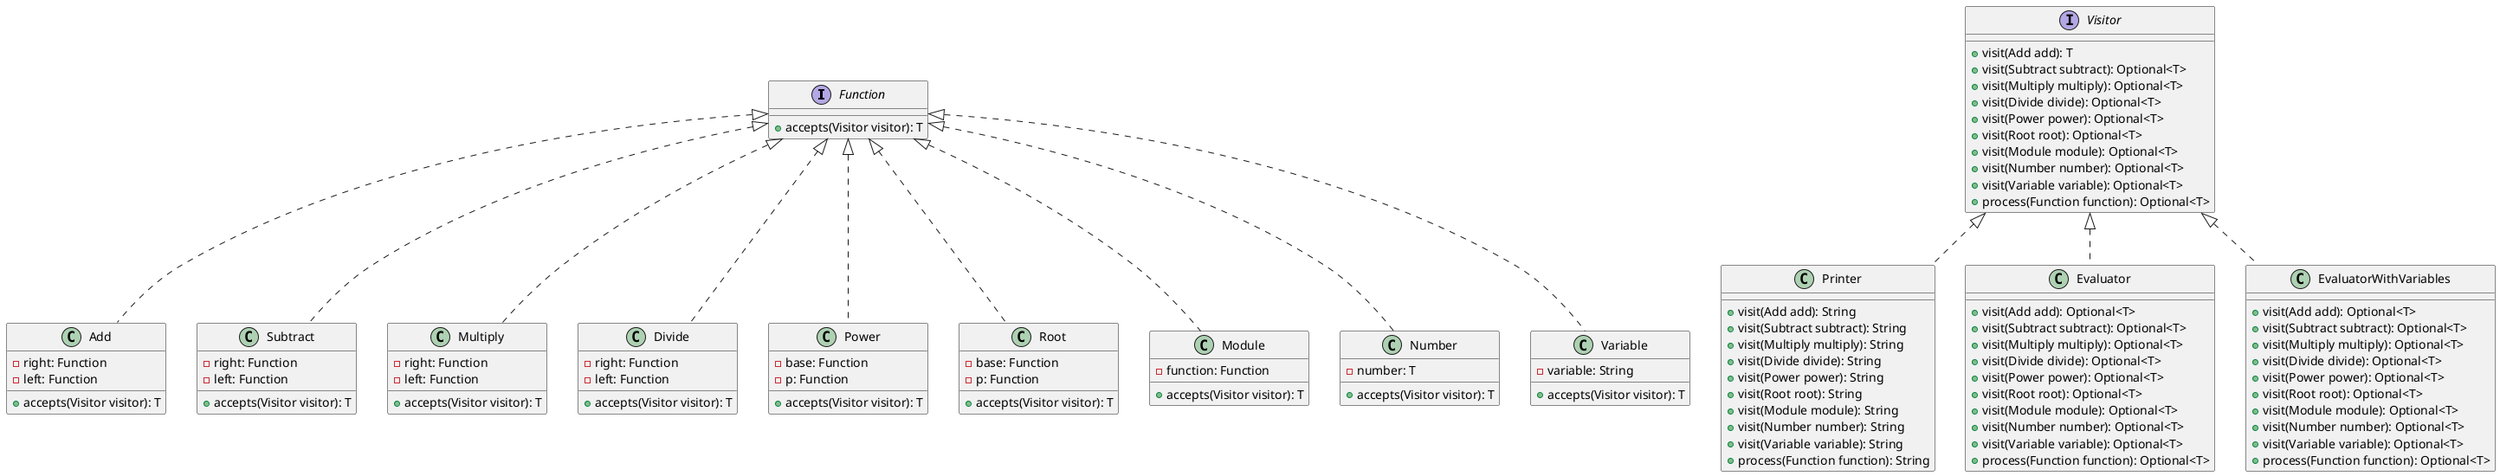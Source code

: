 @startuml "formula"
interface Function{
    +accepts(Visitor visitor): T
}

class Add implements Function{
    -right: Function
    -left: Function
    +accepts(Visitor visitor): T
}

class Subtract implements Function{
    -right: Function
    -left: Function
    +accepts(Visitor visitor): T
}

class Multiply implements Function{
    -right: Function
    -left: Function
    +accepts(Visitor visitor): T
}

class Divide implements Function{
    -right: Function
    -left: Function
    +accepts(Visitor visitor): T
}

class Power implements Function{
    -base: Function
    -p: Function
    +accepts(Visitor visitor): T
}

class Root implements Function{
    -base: Function
    -p: Function
    +accepts(Visitor visitor): T
}

class Module implements Function{
    -function: Function
    +accepts(Visitor visitor): T
}

class Number implements Function{
    -number: T
    +accepts(Visitor visitor): T
}

class Variable implements Function{
    -variable: String
    +accepts(Visitor visitor): T
}

interface Visitor{
    +visit(Add add): T
    +visit(Subtract subtract): Optional<T>
    +visit(Multiply multiply): Optional<T>
    +visit(Divide divide): Optional<T>
    +visit(Power power): Optional<T>
    +visit(Root root): Optional<T>
    +visit(Module module): Optional<T>
    +visit(Number number): Optional<T>
    +visit(Variable variable): Optional<T>
    +process(Function function): Optional<T>
}

class Printer implements Visitor{
    +visit(Add add): String
    +visit(Subtract subtract): String
    +visit(Multiply multiply): String
    +visit(Divide divide): String
    +visit(Power power): String
    +visit(Root root): String
    +visit(Module module): String
    +visit(Number number): String
    +visit(Variable variable): String
    +process(Function function): String
}

class Evaluator implements Visitor{
    +visit(Add add): Optional<T>
    +visit(Subtract subtract): Optional<T>
    +visit(Multiply multiply): Optional<T>
    +visit(Divide divide): Optional<T>
    +visit(Power power): Optional<T>
    +visit(Root root): Optional<T>
    +visit(Module module): Optional<T>
    +visit(Number number): Optional<T>
    +visit(Variable variable): Optional<T>
    +process(Function function): Optional<T>
}

class EvaluatorWithVariables implements Visitor{
    +visit(Add add): Optional<T>
    +visit(Subtract subtract): Optional<T>
    +visit(Multiply multiply): Optional<T>
    +visit(Divide divide): Optional<T>
    +visit(Power power): Optional<T>
    +visit(Root root): Optional<T>
    +visit(Module module): Optional<T>
    +visit(Number number): Optional<T>
    +visit(Variable variable): Optional<T>
    +process(Function function): Optional<T>
}
@enduml